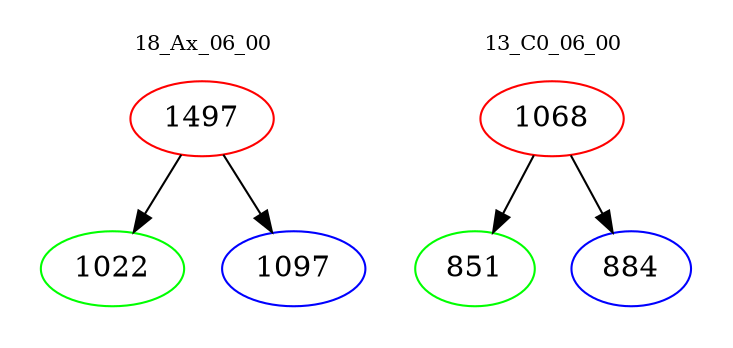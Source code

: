 digraph{
subgraph cluster_0 {
color = white
label = "18_Ax_06_00";
fontsize=10;
T0_1497 [label="1497", color="red"]
T0_1497 -> T0_1022 [color="black"]
T0_1022 [label="1022", color="green"]
T0_1497 -> T0_1097 [color="black"]
T0_1097 [label="1097", color="blue"]
}
subgraph cluster_1 {
color = white
label = "13_C0_06_00";
fontsize=10;
T1_1068 [label="1068", color="red"]
T1_1068 -> T1_851 [color="black"]
T1_851 [label="851", color="green"]
T1_1068 -> T1_884 [color="black"]
T1_884 [label="884", color="blue"]
}
}
